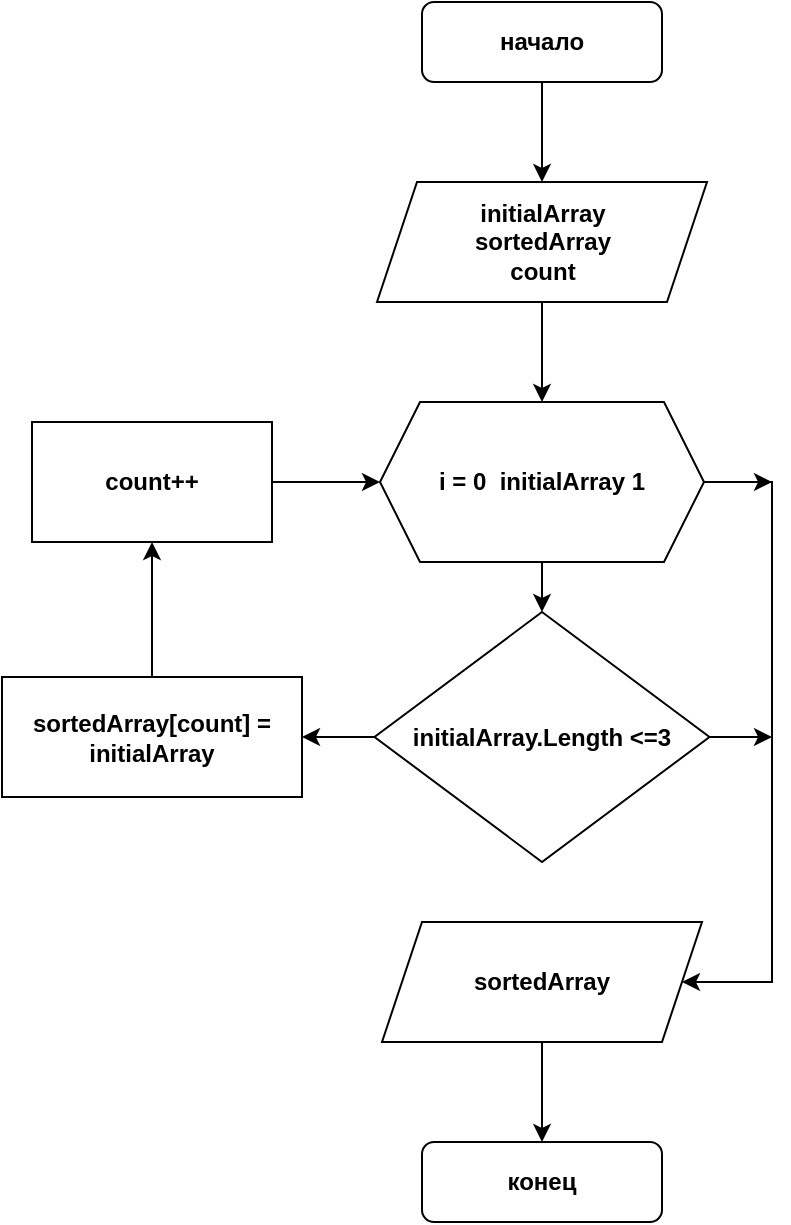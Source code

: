 <mxfile version="20.3.2" type="github"><diagram id="C5RBs43oDa-KdzZeNtuy" name="Page-1"><mxGraphModel dx="1422" dy="762" grid="1" gridSize="10" guides="1" tooltips="1" connect="1" arrows="1" fold="1" page="1" pageScale="1" pageWidth="827" pageHeight="1169" math="0" shadow="0"><root><mxCell id="WIyWlLk6GJQsqaUBKTNV-0"/><mxCell id="WIyWlLk6GJQsqaUBKTNV-1" parent="WIyWlLk6GJQsqaUBKTNV-0"/><mxCell id="SkSGxgkeC4ouR81ekKq8-11" style="edgeStyle=orthogonalEdgeStyle;rounded=0;orthogonalLoop=1;jettySize=auto;html=1;exitX=0.5;exitY=1;exitDx=0;exitDy=0;entryX=0.5;entryY=0;entryDx=0;entryDy=0;" parent="WIyWlLk6GJQsqaUBKTNV-1" source="WIyWlLk6GJQsqaUBKTNV-3" target="SkSGxgkeC4ouR81ekKq8-0" edge="1"><mxGeometry relative="1" as="geometry"/></mxCell><mxCell id="WIyWlLk6GJQsqaUBKTNV-3" value="начало" style="rounded=1;whiteSpace=wrap;html=1;fontSize=12;glass=0;strokeWidth=1;shadow=0;fontStyle=1" parent="WIyWlLk6GJQsqaUBKTNV-1" vertex="1"><mxGeometry x="315" y="80" width="120" height="40" as="geometry"/></mxCell><mxCell id="WIyWlLk6GJQsqaUBKTNV-11" value="конец" style="rounded=1;whiteSpace=wrap;html=1;fontSize=12;glass=0;strokeWidth=1;shadow=0;fontStyle=1" parent="WIyWlLk6GJQsqaUBKTNV-1" vertex="1"><mxGeometry x="315" y="650" width="120" height="40" as="geometry"/></mxCell><mxCell id="SkSGxgkeC4ouR81ekKq8-12" style="edgeStyle=orthogonalEdgeStyle;rounded=0;orthogonalLoop=1;jettySize=auto;html=1;exitX=0.5;exitY=1;exitDx=0;exitDy=0;entryX=0.5;entryY=0;entryDx=0;entryDy=0;" parent="WIyWlLk6GJQsqaUBKTNV-1" source="SkSGxgkeC4ouR81ekKq8-0" target="SkSGxgkeC4ouR81ekKq8-4" edge="1"><mxGeometry relative="1" as="geometry"/></mxCell><mxCell id="SkSGxgkeC4ouR81ekKq8-0" value="initialArray&lt;br&gt;sortedArray&lt;br&gt;count" style="shape=parallelogram;perimeter=parallelogramPerimeter;whiteSpace=wrap;html=1;fixedSize=1;fontStyle=1" parent="WIyWlLk6GJQsqaUBKTNV-1" vertex="1"><mxGeometry x="292.5" y="170" width="165" height="60" as="geometry"/></mxCell><mxCell id="SkSGxgkeC4ouR81ekKq8-24" style="edgeStyle=orthogonalEdgeStyle;rounded=0;orthogonalLoop=1;jettySize=auto;html=1;exitX=1;exitY=0.5;exitDx=0;exitDy=0;entryX=0;entryY=0.5;entryDx=0;entryDy=0;" parent="WIyWlLk6GJQsqaUBKTNV-1" source="SkSGxgkeC4ouR81ekKq8-1" target="SkSGxgkeC4ouR81ekKq8-4" edge="1"><mxGeometry relative="1" as="geometry"/></mxCell><mxCell id="SkSGxgkeC4ouR81ekKq8-1" value="&lt;b&gt;count++&lt;/b&gt;" style="rounded=0;whiteSpace=wrap;html=1;" parent="WIyWlLk6GJQsqaUBKTNV-1" vertex="1"><mxGeometry x="120" y="290" width="120" height="60" as="geometry"/></mxCell><mxCell id="SkSGxgkeC4ouR81ekKq8-27" style="edgeStyle=orthogonalEdgeStyle;rounded=0;orthogonalLoop=1;jettySize=auto;html=1;entryX=1;entryY=0.5;entryDx=0;entryDy=0;" parent="WIyWlLk6GJQsqaUBKTNV-1" source="SkSGxgkeC4ouR81ekKq8-3" target="SkSGxgkeC4ouR81ekKq8-20" edge="1"><mxGeometry relative="1" as="geometry"/></mxCell><mxCell id="SkSGxgkeC4ouR81ekKq8-28" style="edgeStyle=orthogonalEdgeStyle;rounded=0;orthogonalLoop=1;jettySize=auto;html=1;exitX=1;exitY=0.5;exitDx=0;exitDy=0;" parent="WIyWlLk6GJQsqaUBKTNV-1" source="SkSGxgkeC4ouR81ekKq8-3" edge="1"><mxGeometry relative="1" as="geometry"><mxPoint x="490" y="448" as="targetPoint"/></mxGeometry></mxCell><mxCell id="SkSGxgkeC4ouR81ekKq8-3" value="initialArray.Length &amp;lt;=3" style="rhombus;whiteSpace=wrap;html=1;fontStyle=1" parent="WIyWlLk6GJQsqaUBKTNV-1" vertex="1"><mxGeometry x="291.25" y="385" width="167.5" height="125" as="geometry"/></mxCell><mxCell id="SkSGxgkeC4ouR81ekKq8-9" style="edgeStyle=orthogonalEdgeStyle;rounded=0;orthogonalLoop=1;jettySize=auto;html=1;exitX=0.5;exitY=1;exitDx=0;exitDy=0;entryX=0.5;entryY=0;entryDx=0;entryDy=0;" parent="WIyWlLk6GJQsqaUBKTNV-1" source="SkSGxgkeC4ouR81ekKq8-4" target="SkSGxgkeC4ouR81ekKq8-3" edge="1"><mxGeometry relative="1" as="geometry"/></mxCell><mxCell id="SkSGxgkeC4ouR81ekKq8-19" style="edgeStyle=orthogonalEdgeStyle;rounded=0;orthogonalLoop=1;jettySize=auto;html=1;exitX=1;exitY=0.5;exitDx=0;exitDy=0;" parent="WIyWlLk6GJQsqaUBKTNV-1" source="SkSGxgkeC4ouR81ekKq8-4" target="SkSGxgkeC4ouR81ekKq8-14" edge="1"><mxGeometry relative="1" as="geometry"><Array as="points"><mxPoint x="490" y="320"/><mxPoint x="490" y="570"/></Array></mxGeometry></mxCell><mxCell id="HUODVLidXqosPGY2ESZW-0" style="edgeStyle=orthogonalEdgeStyle;rounded=0;orthogonalLoop=1;jettySize=auto;html=1;exitX=1;exitY=0.5;exitDx=0;exitDy=0;" parent="WIyWlLk6GJQsqaUBKTNV-1" source="SkSGxgkeC4ouR81ekKq8-4" edge="1"><mxGeometry relative="1" as="geometry"><mxPoint x="490" y="320" as="targetPoint"/></mxGeometry></mxCell><mxCell id="SkSGxgkeC4ouR81ekKq8-4" value="i = 0&amp;nbsp; initialArray 1" style="shape=hexagon;perimeter=hexagonPerimeter2;whiteSpace=wrap;html=1;fixedSize=1;fontStyle=1" parent="WIyWlLk6GJQsqaUBKTNV-1" vertex="1"><mxGeometry x="294" y="280" width="162" height="80" as="geometry"/></mxCell><mxCell id="SkSGxgkeC4ouR81ekKq8-18" style="edgeStyle=orthogonalEdgeStyle;rounded=0;orthogonalLoop=1;jettySize=auto;html=1;exitX=0.5;exitY=1;exitDx=0;exitDy=0;entryX=0.5;entryY=0;entryDx=0;entryDy=0;" parent="WIyWlLk6GJQsqaUBKTNV-1" source="SkSGxgkeC4ouR81ekKq8-14" target="WIyWlLk6GJQsqaUBKTNV-11" edge="1"><mxGeometry relative="1" as="geometry"/></mxCell><mxCell id="SkSGxgkeC4ouR81ekKq8-14" value="sortedArray" style="shape=parallelogram;perimeter=parallelogramPerimeter;whiteSpace=wrap;html=1;fixedSize=1;fontStyle=1" parent="WIyWlLk6GJQsqaUBKTNV-1" vertex="1"><mxGeometry x="295" y="540" width="160" height="60" as="geometry"/></mxCell><mxCell id="SkSGxgkeC4ouR81ekKq8-25" style="edgeStyle=orthogonalEdgeStyle;rounded=0;orthogonalLoop=1;jettySize=auto;html=1;exitX=0.5;exitY=0;exitDx=0;exitDy=0;entryX=0.5;entryY=1;entryDx=0;entryDy=0;" parent="WIyWlLk6GJQsqaUBKTNV-1" source="SkSGxgkeC4ouR81ekKq8-20" target="SkSGxgkeC4ouR81ekKq8-1" edge="1"><mxGeometry relative="1" as="geometry"/></mxCell><mxCell id="SkSGxgkeC4ouR81ekKq8-20" value="sortedArray[count] =&lt;br&gt;initialArray" style="rounded=0;whiteSpace=wrap;html=1;fontStyle=1" parent="WIyWlLk6GJQsqaUBKTNV-1" vertex="1"><mxGeometry x="105" y="417.5" width="150" height="60" as="geometry"/></mxCell></root></mxGraphModel></diagram></mxfile>